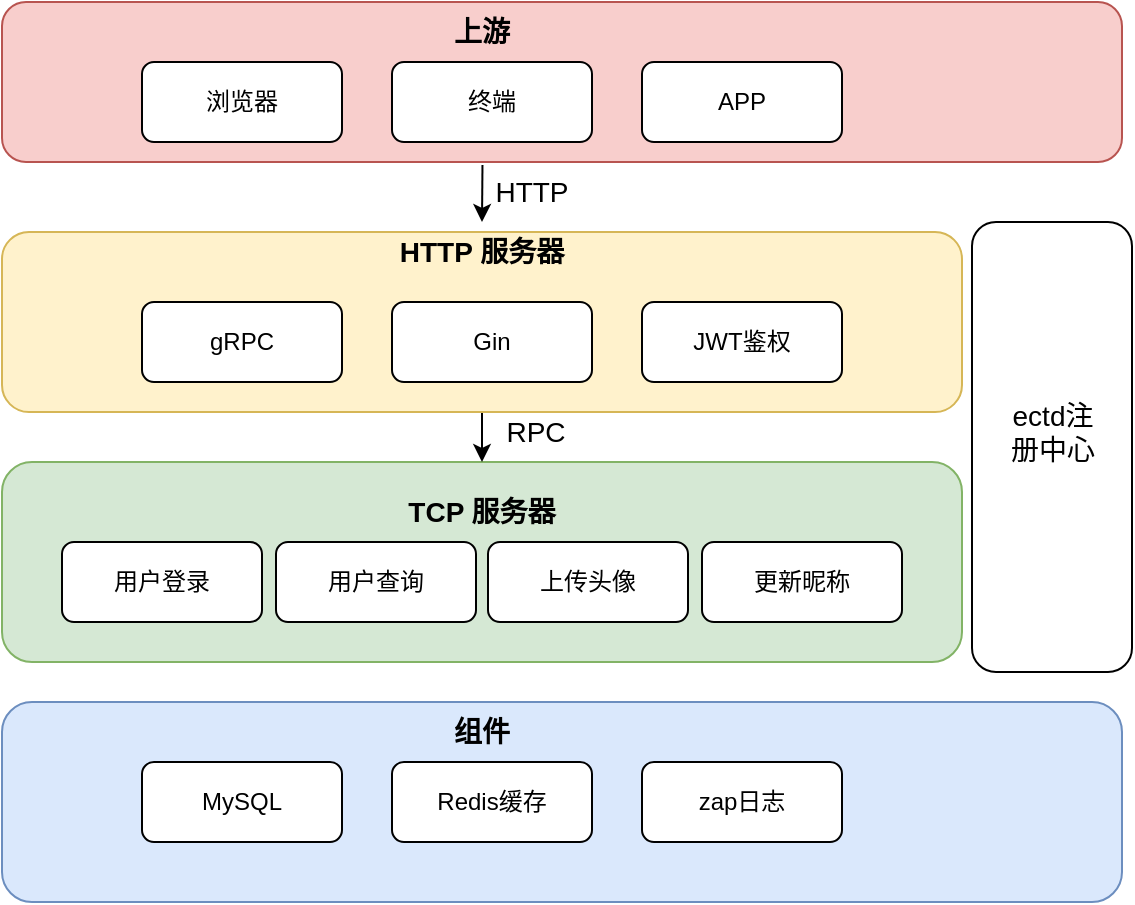 <mxfile version="19.0.3" type="device"><diagram id="gTIX8Q0AkTFbKZGnc7lO" name="第 1 页"><mxGraphModel dx="1002" dy="660" grid="1" gridSize="10" guides="1" tooltips="1" connect="1" arrows="1" fold="1" page="1" pageScale="1" pageWidth="827" pageHeight="1169" math="0" shadow="0"><root><mxCell id="0"/><mxCell id="1" parent="0"/><mxCell id="1EsfG_ugcIu1I88pONsE-1" value="" style="rounded=1;whiteSpace=wrap;html=1;fillColor=#dae8fc;strokeColor=#6c8ebf;" vertex="1" parent="1"><mxGeometry x="160" y="600" width="560" height="100" as="geometry"/></mxCell><mxCell id="1EsfG_ugcIu1I88pONsE-2" value="组件" style="text;html=1;strokeColor=none;fillColor=none;align=center;verticalAlign=middle;whiteSpace=wrap;rounded=0;fontStyle=1;fontSize=14;" vertex="1" parent="1"><mxGeometry x="370" y="600" width="60" height="30" as="geometry"/></mxCell><mxCell id="1EsfG_ugcIu1I88pONsE-3" value="MySQL" style="rounded=1;whiteSpace=wrap;html=1;" vertex="1" parent="1"><mxGeometry x="230" y="630" width="100" height="40" as="geometry"/></mxCell><mxCell id="1EsfG_ugcIu1I88pONsE-4" value="Redis缓存" style="rounded=1;whiteSpace=wrap;html=1;" vertex="1" parent="1"><mxGeometry x="355" y="630" width="100" height="40" as="geometry"/></mxCell><mxCell id="1EsfG_ugcIu1I88pONsE-5" value="" style="rounded=1;whiteSpace=wrap;html=1;rotation=90;" vertex="1" parent="1"><mxGeometry x="572.5" y="432.5" width="225" height="80" as="geometry"/></mxCell><mxCell id="1EsfG_ugcIu1I88pONsE-8" value="zap日志" style="rounded=1;whiteSpace=wrap;html=1;" vertex="1" parent="1"><mxGeometry x="480" y="630" width="100" height="40" as="geometry"/></mxCell><mxCell id="1EsfG_ugcIu1I88pONsE-10" value="" style="rounded=1;whiteSpace=wrap;html=1;fillColor=#d5e8d4;strokeColor=#82b366;" vertex="1" parent="1"><mxGeometry x="160" y="480" width="480" height="100" as="geometry"/></mxCell><mxCell id="1EsfG_ugcIu1I88pONsE-11" value="用户登录" style="rounded=1;whiteSpace=wrap;html=1;" vertex="1" parent="1"><mxGeometry x="190" y="520" width="100" height="40" as="geometry"/></mxCell><mxCell id="1EsfG_ugcIu1I88pONsE-12" value="用户查询&lt;span style=&quot;color: rgba(0, 0, 0, 0); font-family: monospace; font-size: 0px; text-align: start;&quot;&gt;%3CmxGraphModel%3E%3Croot%3E%3CmxCell%20id%3D%220%22%2F%3E%3CmxCell%20id%3D%221%22%20parent%3D%220%22%2F%3E%3CmxCell%20id%3D%222%22%20value%3D%22MySQL%22%20style%3D%22rounded%3D1%3BwhiteSpace%3Dwrap%3Bhtml%3D1%3B%22%20vertex%3D%221%22%20parent%3D%221%22%3E%3CmxGeometry%20x%3D%22180%22%20y%3D%22630%22%20width%3D%22100%22%20height%3D%2240%22%20as%3D%22geometry%22%2F%3E%3C%2FmxCell%3E%3C%2Froot%3E%3C%2FmxGraphModel%3E&lt;/span&gt;" style="rounded=1;whiteSpace=wrap;html=1;" vertex="1" parent="1"><mxGeometry x="297" y="520" width="100" height="40" as="geometry"/></mxCell><mxCell id="1EsfG_ugcIu1I88pONsE-13" value="上传头像" style="rounded=1;whiteSpace=wrap;html=1;" vertex="1" parent="1"><mxGeometry x="403" y="520" width="100" height="40" as="geometry"/></mxCell><mxCell id="1EsfG_ugcIu1I88pONsE-14" value="更新昵称" style="rounded=1;whiteSpace=wrap;html=1;" vertex="1" parent="1"><mxGeometry x="510" y="520" width="100" height="40" as="geometry"/></mxCell><mxCell id="1EsfG_ugcIu1I88pONsE-18" value="TCP 服务器" style="text;html=1;strokeColor=none;fillColor=none;align=center;verticalAlign=middle;whiteSpace=wrap;rounded=0;fontStyle=1;fontSize=14;" vertex="1" parent="1"><mxGeometry x="360" y="490" width="80" height="30" as="geometry"/></mxCell><mxCell id="1EsfG_ugcIu1I88pONsE-34" style="edgeStyle=orthogonalEdgeStyle;rounded=0;orthogonalLoop=1;jettySize=auto;html=1;exitX=0.5;exitY=1;exitDx=0;exitDy=0;entryX=0.5;entryY=0;entryDx=0;entryDy=0;fontSize=14;" edge="1" parent="1" source="1EsfG_ugcIu1I88pONsE-19" target="1EsfG_ugcIu1I88pONsE-10"><mxGeometry relative="1" as="geometry"/></mxCell><mxCell id="1EsfG_ugcIu1I88pONsE-19" value="" style="rounded=1;whiteSpace=wrap;html=1;fillColor=#fff2cc;strokeColor=#d6b656;" vertex="1" parent="1"><mxGeometry x="160" y="365" width="480" height="90" as="geometry"/></mxCell><mxCell id="1EsfG_ugcIu1I88pONsE-20" value="HTTP 服务器" style="text;html=1;strokeColor=none;fillColor=none;align=center;verticalAlign=middle;whiteSpace=wrap;rounded=0;fontStyle=1;fontSize=14;" vertex="1" parent="1"><mxGeometry x="355" y="360" width="90" height="30" as="geometry"/></mxCell><mxCell id="1EsfG_ugcIu1I88pONsE-21" value="" style="rounded=1;whiteSpace=wrap;html=1;fontSize=14;fillColor=#f8cecc;strokeColor=#b85450;" vertex="1" parent="1"><mxGeometry x="160" y="250" width="560" height="80" as="geometry"/></mxCell><mxCell id="1EsfG_ugcIu1I88pONsE-23" value="上游" style="text;html=1;strokeColor=none;fillColor=none;align=center;verticalAlign=middle;whiteSpace=wrap;rounded=0;fontStyle=1;fontSize=14;" vertex="1" parent="1"><mxGeometry x="355" y="250" width="90" height="30" as="geometry"/></mxCell><mxCell id="1EsfG_ugcIu1I88pONsE-24" value="浏览器" style="rounded=1;whiteSpace=wrap;html=1;" vertex="1" parent="1"><mxGeometry x="230" y="280" width="100" height="40" as="geometry"/></mxCell><mxCell id="1EsfG_ugcIu1I88pONsE-26" value="终端" style="rounded=1;whiteSpace=wrap;html=1;" vertex="1" parent="1"><mxGeometry x="355" y="280" width="100" height="40" as="geometry"/></mxCell><mxCell id="1EsfG_ugcIu1I88pONsE-27" value="APP" style="rounded=1;whiteSpace=wrap;html=1;" vertex="1" parent="1"><mxGeometry x="480" y="280" width="100" height="40" as="geometry"/></mxCell><mxCell id="1EsfG_ugcIu1I88pONsE-35" value="RPC" style="text;html=1;strokeColor=none;fillColor=none;align=center;verticalAlign=middle;whiteSpace=wrap;rounded=0;fontSize=14;" vertex="1" parent="1"><mxGeometry x="397" y="450" width="60" height="30" as="geometry"/></mxCell><mxCell id="1EsfG_ugcIu1I88pONsE-7" value="gRPC" style="rounded=1;whiteSpace=wrap;html=1;" vertex="1" parent="1"><mxGeometry x="230" y="400" width="100" height="40" as="geometry"/></mxCell><mxCell id="1EsfG_ugcIu1I88pONsE-6" value="Gin" style="rounded=1;whiteSpace=wrap;html=1;" vertex="1" parent="1"><mxGeometry x="355" y="400" width="100" height="40" as="geometry"/></mxCell><mxCell id="1EsfG_ugcIu1I88pONsE-9" value="JWT鉴权" style="rounded=1;whiteSpace=wrap;html=1;" vertex="1" parent="1"><mxGeometry x="480" y="400" width="100" height="40" as="geometry"/></mxCell><mxCell id="1EsfG_ugcIu1I88pONsE-36" value="ectd注册中心" style="text;html=1;strokeColor=none;fillColor=none;align=center;verticalAlign=middle;whiteSpace=wrap;rounded=0;fontSize=14;" vertex="1" parent="1"><mxGeometry x="662.5" y="450" width="45" height="30" as="geometry"/></mxCell><mxCell id="1EsfG_ugcIu1I88pONsE-38" value="" style="endArrow=classic;html=1;rounded=0;fontSize=14;exitX=0.429;exitY=1.019;exitDx=0;exitDy=0;exitPerimeter=0;entryX=0.5;entryY=0;entryDx=0;entryDy=0;" edge="1" parent="1" source="1EsfG_ugcIu1I88pONsE-21" target="1EsfG_ugcIu1I88pONsE-20"><mxGeometry width="50" height="50" relative="1" as="geometry"><mxPoint x="390" y="440" as="sourcePoint"/><mxPoint x="440" y="390" as="targetPoint"/></mxGeometry></mxCell><mxCell id="1EsfG_ugcIu1I88pONsE-39" value="HTTP" style="text;html=1;strokeColor=none;fillColor=none;align=center;verticalAlign=middle;whiteSpace=wrap;rounded=0;fontSize=14;" vertex="1" parent="1"><mxGeometry x="395" y="330" width="60" height="30" as="geometry"/></mxCell></root></mxGraphModel></diagram></mxfile>